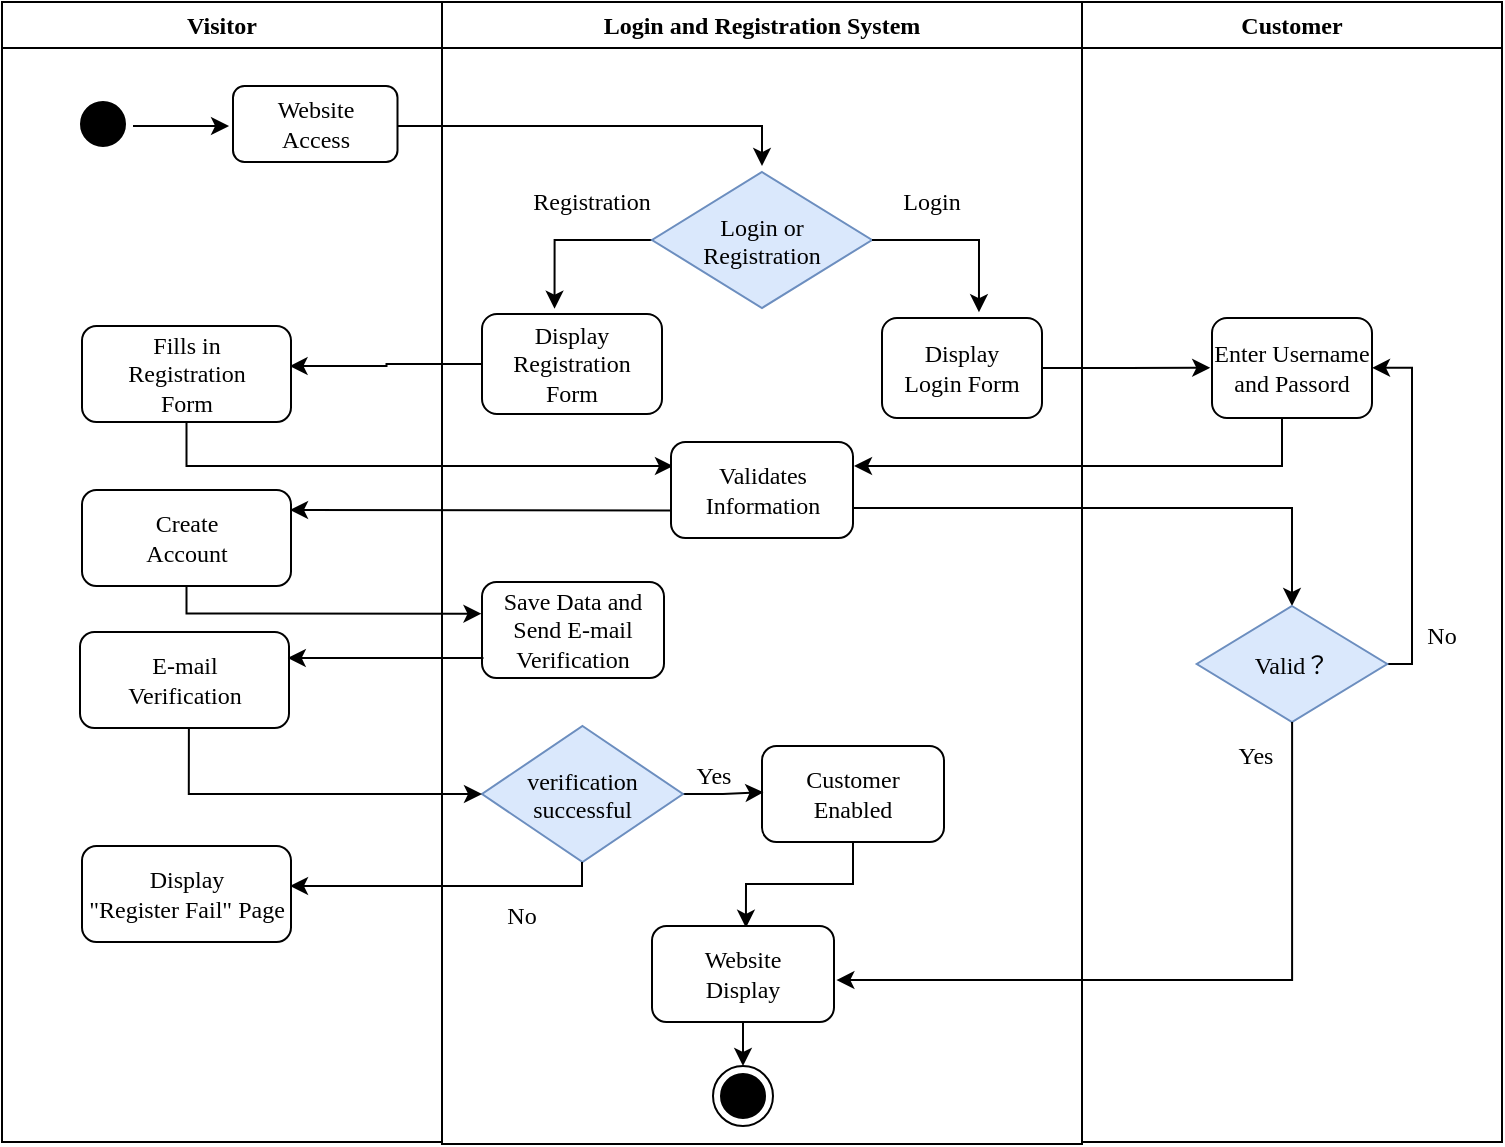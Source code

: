 <mxfile version="20.3.0" type="device" pages="3"><diagram name="01-Reg@Login" id="e7e014a7-5840-1c2e-5031-d8a46d1fe8dd"><mxGraphModel dx="827" dy="419" grid="1" gridSize="10" guides="1" tooltips="1" connect="1" arrows="1" fold="1" page="1" pageScale="1" pageWidth="1169" pageHeight="826" background="none" math="0" shadow="0"><root><mxCell id="0"/><mxCell id="1" parent="0"/><mxCell id="oDV0SuyUZyvY1McJ3fXZ-118" style="edgeStyle=orthogonalEdgeStyle;rounded=0;orthogonalLoop=1;jettySize=auto;html=1;entryX=-0.011;entryY=0.498;entryDx=0;entryDy=0;entryPerimeter=0;fontFamily=Garamond;" edge="1" parent="1" source="oDV0SuyUZyvY1McJ3fXZ-72" target="oDV0SuyUZyvY1McJ3fXZ-94"><mxGeometry relative="1" as="geometry"/></mxCell><mxCell id="oDV0SuyUZyvY1McJ3fXZ-115" style="edgeStyle=orthogonalEdgeStyle;rounded=0;orthogonalLoop=1;jettySize=auto;html=1;fontFamily=Garamond;entryX=0.5;entryY=0;entryDx=0;entryDy=0;" edge="1" parent="1" target="oDV0SuyUZyvY1McJ3fXZ-114"><mxGeometry relative="1" as="geometry"><mxPoint x="580" y="391" as="sourcePoint"/><mxPoint x="837" y="381" as="targetPoint"/><Array as="points"><mxPoint x="580" y="381"/><mxPoint x="845" y="381"/></Array></mxGeometry></mxCell><mxCell id="oDV0SuyUZyvY1McJ3fXZ-113" style="edgeStyle=orthogonalEdgeStyle;rounded=0;orthogonalLoop=1;jettySize=auto;html=1;fontFamily=Garamond;" edge="1" parent="1"><mxGeometry relative="1" as="geometry"><mxPoint x="845" y="311" as="sourcePoint"/><mxPoint x="626" y="360" as="targetPoint"/><Array as="points"><mxPoint x="840" y="311"/><mxPoint x="840" y="360"/></Array></mxGeometry></mxCell><mxCell id="oDV0SuyUZyvY1McJ3fXZ-63" style="edgeStyle=orthogonalEdgeStyle;rounded=0;orthogonalLoop=1;jettySize=auto;html=1;" edge="1" parent="1"><mxGeometry relative="1" as="geometry"><mxPoint x="580" y="210" as="targetPoint"/><mxPoint x="360" y="190" as="sourcePoint"/><Array as="points"><mxPoint x="580" y="190"/></Array></mxGeometry></mxCell><mxCell id="oDV0SuyUZyvY1McJ3fXZ-108" style="edgeStyle=orthogonalEdgeStyle;rounded=0;orthogonalLoop=1;jettySize=auto;html=1;entryX=-0.003;entryY=0.33;entryDx=0;entryDy=0;entryPerimeter=0;" edge="1" parent="1" source="oDV0SuyUZyvY1McJ3fXZ-76" target="oDV0SuyUZyvY1McJ3fXZ-80"><mxGeometry relative="1" as="geometry"><mxPoint x="420" y="434" as="targetPoint"/><Array as="points"><mxPoint x="292" y="434"/></Array></mxGeometry></mxCell><mxCell id="oDV0SuyUZyvY1McJ3fXZ-107" style="edgeStyle=orthogonalEdgeStyle;rounded=0;orthogonalLoop=1;jettySize=auto;html=1;entryX=0.011;entryY=0.25;entryDx=0;entryDy=0;entryPerimeter=0;" edge="1" parent="1" source="oDV0SuyUZyvY1McJ3fXZ-70" target="oDV0SuyUZyvY1McJ3fXZ-73"><mxGeometry relative="1" as="geometry"><mxPoint x="420" y="360" as="targetPoint"/><Array as="points"><mxPoint x="292" y="360"/></Array></mxGeometry></mxCell><mxCell id="oDV0SuyUZyvY1McJ3fXZ-99" style="edgeStyle=orthogonalEdgeStyle;rounded=0;orthogonalLoop=1;jettySize=auto;html=1;entryX=0.993;entryY=0.417;entryDx=0;entryDy=0;entryPerimeter=0;" edge="1" parent="1" source="oDV0SuyUZyvY1McJ3fXZ-71" target="oDV0SuyUZyvY1McJ3fXZ-70"><mxGeometry relative="1" as="geometry"/></mxCell><mxCell id="2" value="Visitor" style="swimlane;whiteSpace=wrap;fontFamily=Times New Roman;" parent="1" vertex="1"><mxGeometry x="200" y="128" width="220" height="570" as="geometry"/></mxCell><mxCell id="oDV0SuyUZyvY1McJ3fXZ-62" style="edgeStyle=orthogonalEdgeStyle;rounded=0;orthogonalLoop=1;jettySize=auto;html=1;entryX=-0.024;entryY=0.395;entryDx=0;entryDy=0;entryPerimeter=0;" edge="1" parent="2"><mxGeometry relative="1" as="geometry"><mxPoint x="65.5" y="62.01" as="sourcePoint"/><mxPoint x="113.526" y="62.01" as="targetPoint"/></mxGeometry></mxCell><mxCell id="oDV0SuyUZyvY1McJ3fXZ-60" value="v" style="ellipse;shape=startState;fillColor=#000000;strokeColor=#000000;" vertex="1" parent="2"><mxGeometry x="35.5" y="46" width="30" height="30" as="geometry"/></mxCell><mxCell id="oDV0SuyUZyvY1McJ3fXZ-61" value="&lt;div&gt;Website &lt;br&gt;&lt;/div&gt;&lt;div&gt;Access&lt;br&gt;&lt;/div&gt;" style="rounded=1;whiteSpace=wrap;html=1;strokeColor=#000000;fillColor=#FFFFFF;fontFamily=Times New Roman;" vertex="1" parent="2"><mxGeometry x="115.5" y="42" width="82.25" height="38" as="geometry"/></mxCell><mxCell id="oDV0SuyUZyvY1McJ3fXZ-70" value="Fills in &lt;br&gt;Registration &lt;br&gt;Form" style="rounded=1;whiteSpace=wrap;html=1;strokeColor=#000000;fillColor=#FFFFFF;fontFamily=Times New Roman;" vertex="1" parent="2"><mxGeometry x="40" y="162" width="104.5" height="48" as="geometry"/></mxCell><mxCell id="oDV0SuyUZyvY1McJ3fXZ-76" value="&lt;div&gt;Create&lt;/div&gt;&lt;div&gt;Account&lt;br&gt;&lt;/div&gt;" style="rounded=1;whiteSpace=wrap;html=1;strokeColor=#000000;fillColor=#FFFFFF;fontFamily=Times New Roman;" vertex="1" parent="2"><mxGeometry x="40" y="244" width="104.5" height="48" as="geometry"/></mxCell><mxCell id="oDV0SuyUZyvY1McJ3fXZ-84" value="&lt;div&gt;E-mail &lt;br&gt;&lt;/div&gt;&lt;div&gt;Verification&lt;/div&gt;" style="rounded=1;whiteSpace=wrap;html=1;strokeColor=#000000;fillColor=#FFFFFF;fontFamily=Times New Roman;" vertex="1" parent="2"><mxGeometry x="39" y="315" width="104.5" height="48" as="geometry"/></mxCell><mxCell id="oDV0SuyUZyvY1McJ3fXZ-90" value="&lt;div&gt;Display &lt;br&gt;&lt;/div&gt;&lt;div&gt;&quot;Register Fail&quot; Page&lt;/div&gt;" style="rounded=1;whiteSpace=wrap;html=1;strokeColor=#000000;fillColor=#FFFFFF;fontFamily=Times New Roman;" vertex="1" parent="2"><mxGeometry x="40" y="422" width="104.5" height="48" as="geometry"/></mxCell><mxCell id="3" value="Login and Registration System" style="swimlane;whiteSpace=wrap;fontFamily=Times New Roman;" parent="1" vertex="1"><mxGeometry x="420" y="128" width="320" height="571" as="geometry"><mxRectangle x="444.5" y="128" width="210" height="30" as="alternateBounds"/></mxGeometry></mxCell><mxCell id="oDV0SuyUZyvY1McJ3fXZ-121" style="edgeStyle=orthogonalEdgeStyle;rounded=0;orthogonalLoop=1;jettySize=auto;html=1;entryX=0.516;entryY=0.019;entryDx=0;entryDy=0;entryPerimeter=0;fontFamily=Garamond;" edge="1" parent="3" source="oDV0SuyUZyvY1McJ3fXZ-86" target="oDV0SuyUZyvY1McJ3fXZ-120"><mxGeometry relative="1" as="geometry"/></mxCell><mxCell id="oDV0SuyUZyvY1McJ3fXZ-53" style="edgeStyle=orthogonalEdgeStyle;rounded=0;orthogonalLoop=1;jettySize=auto;html=1;entryX=0.403;entryY=-0.053;entryDx=0;entryDy=0;entryPerimeter=0;" edge="1" parent="3" source="oDV0SuyUZyvY1McJ3fXZ-41" target="oDV0SuyUZyvY1McJ3fXZ-71"><mxGeometry relative="1" as="geometry"><mxPoint x="56.04" y="163" as="targetPoint"/><Array as="points"><mxPoint x="56" y="119"/></Array></mxGeometry></mxCell><mxCell id="oDV0SuyUZyvY1McJ3fXZ-41" value="Login or &#xA;Registration" style="rhombus;fillColor=#dae8fc;strokeColor=#6c8ebf;fontFamily=Times New Roman;" vertex="1" parent="3"><mxGeometry x="105" y="85" width="110" height="68" as="geometry"/></mxCell><mxCell id="oDV0SuyUZyvY1McJ3fXZ-49" style="edgeStyle=orthogonalEdgeStyle;rounded=0;orthogonalLoop=1;jettySize=auto;html=1;entryX=0.606;entryY=-0.058;entryDx=0;entryDy=0;entryPerimeter=0;exitX=1;exitY=0.5;exitDx=0;exitDy=0;" edge="1" parent="3" source="oDV0SuyUZyvY1McJ3fXZ-41" target="oDV0SuyUZyvY1McJ3fXZ-72"><mxGeometry relative="1" as="geometry"><mxPoint x="268.675" y="164" as="targetPoint"/></mxGeometry></mxCell><mxCell id="oDV0SuyUZyvY1McJ3fXZ-71" value="Display &lt;br&gt;Registration&lt;br&gt;Form" style="rounded=1;whiteSpace=wrap;html=1;strokeColor=#000000;fillColor=#FFFFFF;fontFamily=Times New Roman;" vertex="1" parent="3"><mxGeometry x="20" y="156" width="90" height="50" as="geometry"/></mxCell><mxCell id="oDV0SuyUZyvY1McJ3fXZ-72" value="Display &lt;br&gt;Login Form" style="rounded=1;whiteSpace=wrap;html=1;strokeColor=#000000;fillColor=#FFFFFF;fontFamily=Times New Roman;" vertex="1" parent="3"><mxGeometry x="220" y="158" width="80" height="50" as="geometry"/></mxCell><mxCell id="oDV0SuyUZyvY1McJ3fXZ-73" value="Validates&lt;br&gt;Information" style="rounded=1;whiteSpace=wrap;html=1;strokeColor=#000000;fillColor=#FFFFFF;fontFamily=Times New Roman;" vertex="1" parent="3"><mxGeometry x="114.5" y="220" width="91" height="48" as="geometry"/></mxCell><mxCell id="oDV0SuyUZyvY1McJ3fXZ-80" value="Save Data and Send E-mail Verification" style="rounded=1;whiteSpace=wrap;html=1;strokeColor=#000000;fillColor=#FFFFFF;fontFamily=Times New Roman;" vertex="1" parent="3"><mxGeometry x="20" y="290" width="91" height="48" as="geometry"/></mxCell><mxCell id="oDV0SuyUZyvY1McJ3fXZ-86" value="&lt;div&gt;Customer&lt;/div&gt;&lt;div&gt;Enabled&lt;br&gt;&lt;/div&gt;" style="rounded=1;whiteSpace=wrap;html=1;strokeColor=#000000;fillColor=#FFFFFF;fontFamily=Times New Roman;" vertex="1" parent="3"><mxGeometry x="160" y="372" width="91" height="48" as="geometry"/></mxCell><mxCell id="oDV0SuyUZyvY1McJ3fXZ-92" style="edgeStyle=orthogonalEdgeStyle;rounded=0;orthogonalLoop=1;jettySize=auto;html=1;entryX=0.008;entryY=0.482;entryDx=0;entryDy=0;entryPerimeter=0;" edge="1" parent="3" source="oDV0SuyUZyvY1McJ3fXZ-88" target="oDV0SuyUZyvY1McJ3fXZ-86"><mxGeometry relative="1" as="geometry"/></mxCell><mxCell id="oDV0SuyUZyvY1McJ3fXZ-88" value="verification&#xA;successful" style="rhombus;fillColor=#dae8fc;strokeColor=#6c8ebf;fontFamily=Times New Roman;" vertex="1" parent="3"><mxGeometry x="20" y="362" width="100.5" height="68" as="geometry"/></mxCell><mxCell id="oDV0SuyUZyvY1McJ3fXZ-123" style="edgeStyle=orthogonalEdgeStyle;rounded=0;orthogonalLoop=1;jettySize=auto;html=1;fontFamily=Garamond;" edge="1" parent="3" source="oDV0SuyUZyvY1McJ3fXZ-120" target="38"><mxGeometry relative="1" as="geometry"/></mxCell><mxCell id="oDV0SuyUZyvY1McJ3fXZ-120" value="&lt;div&gt;Website&lt;/div&gt;&lt;div&gt;Display&lt;br&gt;&lt;/div&gt;" style="rounded=1;whiteSpace=wrap;html=1;strokeColor=#000000;fillColor=#FFFFFF;fontFamily=Times New Roman;" vertex="1" parent="3"><mxGeometry x="105" y="462" width="91" height="48" as="geometry"/></mxCell><mxCell id="38" value="" style="ellipse;shape=endState;fillColor=#000000;strokeColor=#000000;" parent="3" vertex="1"><mxGeometry x="135.5" y="532" width="30" height="30" as="geometry"/></mxCell><mxCell id="oDV0SuyUZyvY1McJ3fXZ-124" value="Registration" style="text;html=1;strokeColor=none;fillColor=none;align=center;verticalAlign=middle;whiteSpace=wrap;rounded=0;fontFamily=Times New Roman;" vertex="1" parent="3"><mxGeometry x="45" y="85" width="60" height="30" as="geometry"/></mxCell><mxCell id="oDV0SuyUZyvY1McJ3fXZ-125" value="Login" style="text;html=1;strokeColor=none;fillColor=none;align=center;verticalAlign=middle;whiteSpace=wrap;rounded=0;fontFamily=Times New Roman;" vertex="1" parent="3"><mxGeometry x="215" y="85" width="60" height="30" as="geometry"/></mxCell><mxCell id="oDV0SuyUZyvY1McJ3fXZ-126" value="Yes" style="text;html=1;strokeColor=none;fillColor=none;align=center;verticalAlign=middle;whiteSpace=wrap;rounded=0;fontFamily=Times New Roman;" vertex="1" parent="3"><mxGeometry x="105.5" y="372" width="60" height="30" as="geometry"/></mxCell><mxCell id="oDV0SuyUZyvY1McJ3fXZ-127" value="No" style="text;html=1;strokeColor=none;fillColor=none;align=center;verticalAlign=middle;whiteSpace=wrap;rounded=0;fontFamily=Times New Roman;" vertex="1" parent="3"><mxGeometry x="10" y="442" width="60" height="30" as="geometry"/></mxCell><mxCell id="4" value="Customer" style="swimlane;whiteSpace=wrap;fontFamily=Times New Roman;" parent="1" vertex="1"><mxGeometry x="740" y="128" width="210" height="570" as="geometry"/></mxCell><mxCell id="oDV0SuyUZyvY1McJ3fXZ-94" value="Enter Username and Passord" style="rounded=1;whiteSpace=wrap;html=1;strokeColor=#000000;fillColor=#FFFFFF;fontFamily=Garamond;" vertex="1" parent="4"><mxGeometry x="65" y="158" width="80" height="50" as="geometry"/></mxCell><mxCell id="oDV0SuyUZyvY1McJ3fXZ-119" style="edgeStyle=orthogonalEdgeStyle;rounded=0;orthogonalLoop=1;jettySize=auto;html=1;entryX=1;entryY=0.498;entryDx=0;entryDy=0;entryPerimeter=0;fontFamily=Garamond;" edge="1" parent="4" source="oDV0SuyUZyvY1McJ3fXZ-114" target="oDV0SuyUZyvY1McJ3fXZ-94"><mxGeometry relative="1" as="geometry"><Array as="points"><mxPoint x="165" y="331"/><mxPoint x="165" y="183"/></Array></mxGeometry></mxCell><mxCell id="oDV0SuyUZyvY1McJ3fXZ-114" value="Valid？" style="rhombus;fillColor=#dae8fc;strokeColor=#6c8ebf;fontFamily=Times New Roman;" vertex="1" parent="4"><mxGeometry x="57.37" y="302" width="95.25" height="58" as="geometry"/></mxCell><mxCell id="oDV0SuyUZyvY1McJ3fXZ-128" value="Yes" style="text;html=1;strokeColor=none;fillColor=none;align=center;verticalAlign=middle;whiteSpace=wrap;rounded=0;fontFamily=Times New Roman;" vertex="1" parent="4"><mxGeometry x="57.37" y="362" width="60" height="30" as="geometry"/></mxCell><mxCell id="oDV0SuyUZyvY1McJ3fXZ-129" value="No" style="text;html=1;strokeColor=none;fillColor=none;align=center;verticalAlign=middle;whiteSpace=wrap;rounded=0;fontFamily=Times New Roman;" vertex="1" parent="4"><mxGeometry x="150" y="302" width="60" height="30" as="geometry"/></mxCell><mxCell id="oDV0SuyUZyvY1McJ3fXZ-89" style="edgeStyle=orthogonalEdgeStyle;rounded=0;orthogonalLoop=1;jettySize=auto;html=1;entryX=0;entryY=0.5;entryDx=0;entryDy=0;exitX=0.521;exitY=1.001;exitDx=0;exitDy=0;exitPerimeter=0;" edge="1" parent="1" source="oDV0SuyUZyvY1McJ3fXZ-84" target="oDV0SuyUZyvY1McJ3fXZ-88"><mxGeometry relative="1" as="geometry"><mxPoint x="282" y="500" as="sourcePoint"/><Array as="points"><mxPoint x="294" y="524"/></Array></mxGeometry></mxCell><mxCell id="oDV0SuyUZyvY1McJ3fXZ-109" style="edgeStyle=orthogonalEdgeStyle;rounded=0;orthogonalLoop=1;jettySize=auto;html=1;exitX=-0.004;exitY=0.714;exitDx=0;exitDy=0;exitPerimeter=0;" edge="1" parent="1" source="oDV0SuyUZyvY1McJ3fXZ-73"><mxGeometry relative="1" as="geometry"><mxPoint x="344" y="382" as="targetPoint"/><Array as="points"><mxPoint x="344" y="382"/></Array></mxGeometry></mxCell><mxCell id="oDV0SuyUZyvY1McJ3fXZ-110" style="edgeStyle=orthogonalEdgeStyle;rounded=0;orthogonalLoop=1;jettySize=auto;html=1;exitX=0.008;exitY=0.791;exitDx=0;exitDy=0;exitPerimeter=0;entryX=0.994;entryY=0.27;entryDx=0;entryDy=0;entryPerimeter=0;" edge="1" parent="1" source="oDV0SuyUZyvY1McJ3fXZ-80" target="oDV0SuyUZyvY1McJ3fXZ-84"><mxGeometry relative="1" as="geometry"><mxPoint x="448.636" y="392.272" as="sourcePoint"/><mxPoint x="354" y="392" as="targetPoint"/><Array as="points"><mxPoint x="350" y="456"/><mxPoint x="350" y="456"/></Array></mxGeometry></mxCell><mxCell id="oDV0SuyUZyvY1McJ3fXZ-111" style="edgeStyle=orthogonalEdgeStyle;rounded=0;orthogonalLoop=1;jettySize=auto;html=1;" edge="1" parent="1"><mxGeometry relative="1" as="geometry"><mxPoint x="490" y="558" as="sourcePoint"/><mxPoint x="344" y="570" as="targetPoint"/><Array as="points"><mxPoint x="490" y="558"/><mxPoint x="490" y="570"/></Array></mxGeometry></mxCell><mxCell id="oDV0SuyUZyvY1McJ3fXZ-122" style="edgeStyle=orthogonalEdgeStyle;rounded=0;orthogonalLoop=1;jettySize=auto;html=1;entryX=1.013;entryY=0.563;entryDx=0;entryDy=0;entryPerimeter=0;fontFamily=Garamond;" edge="1" parent="1" source="oDV0SuyUZyvY1McJ3fXZ-114" target="oDV0SuyUZyvY1McJ3fXZ-120"><mxGeometry relative="1" as="geometry"><Array as="points"><mxPoint x="845" y="617"/></Array></mxGeometry></mxCell></root></mxGraphModel></diagram><diagram name="02-Purchase" id="s1gFqYn6brTNbiQuRJCW"><mxGraphModel dx="1021" dy="518" grid="1" gridSize="10" guides="1" tooltips="1" connect="1" arrows="1" fold="1" page="1" pageScale="1" pageWidth="1169" pageHeight="826" background="none" math="0" shadow="0"><root><mxCell id="eyspusqXt9dTFEmAIll9-0"/><mxCell id="eyspusqXt9dTFEmAIll9-1" parent="eyspusqXt9dTFEmAIll9-0"/><mxCell id="0vI4m7N15hpGPnX4GxwY-43" style="edgeStyle=orthogonalEdgeStyle;rounded=0;orthogonalLoop=1;jettySize=auto;html=1;entryX=0.994;entryY=0.533;entryDx=0;entryDy=0;entryPerimeter=0;strokeWidth=1;fontFamily=Times New Roman;" edge="1" parent="eyspusqXt9dTFEmAIll9-1" target="0vI4m7N15hpGPnX4GxwY-42"><mxGeometry relative="1" as="geometry"><mxPoint x="910" y="1031" as="sourcePoint"/><Array as="points"><mxPoint x="920" y="1031"/><mxPoint x="920" y="1082"/></Array></mxGeometry></mxCell><mxCell id="0vI4m7N15hpGPnX4GxwY-41" style="edgeStyle=orthogonalEdgeStyle;rounded=0;orthogonalLoop=1;jettySize=auto;html=1;strokeWidth=1;fontFamily=Times New Roman;" edge="1" parent="eyspusqXt9dTFEmAIll9-1"><mxGeometry relative="1" as="geometry"><mxPoint x="930" y="1042" as="sourcePoint"/><mxPoint x="350" y="1036" as="targetPoint"/><Array as="points"><mxPoint x="930" y="1036"/></Array></mxGeometry></mxCell><mxCell id="0vI4m7N15hpGPnX4GxwY-37" style="edgeStyle=orthogonalEdgeStyle;rounded=0;orthogonalLoop=1;jettySize=auto;html=1;entryX=1.004;entryY=0.563;entryDx=0;entryDy=0;entryPerimeter=0;strokeWidth=1;fontFamily=Times New Roman;" edge="1" parent="eyspusqXt9dTFEmAIll9-1" target="0vI4m7N15hpGPnX4GxwY-36"><mxGeometry relative="1" as="geometry"><mxPoint x="920" y="951" as="sourcePoint"/><Array as="points"><mxPoint x="920" y="983"/></Array></mxGeometry></mxCell><mxCell id="0vI4m7N15hpGPnX4GxwY-35" style="edgeStyle=orthogonalEdgeStyle;rounded=0;orthogonalLoop=1;jettySize=auto;html=1;strokeWidth=1;fontFamily=Times New Roman;" edge="1" parent="eyspusqXt9dTFEmAIll9-1" source="0vI4m7N15hpGPnX4GxwY-24"><mxGeometry relative="1" as="geometry"><mxPoint x="870" y="951" as="targetPoint"/><Array as="points"><mxPoint x="740" y="951"/></Array></mxGeometry></mxCell><mxCell id="0vI4m7N15hpGPnX4GxwY-33" style="edgeStyle=orthogonalEdgeStyle;rounded=0;orthogonalLoop=1;jettySize=auto;html=1;entryX=1.004;entryY=0.579;entryDx=0;entryDy=0;entryPerimeter=0;strokeWidth=1;fontFamily=Times New Roman;" edge="1" parent="eyspusqXt9dTFEmAIll9-1" source="0vI4m7N15hpGPnX4GxwY-24" target="0vI4m7N15hpGPnX4GxwY-32"><mxGeometry relative="1" as="geometry"><Array as="points"><mxPoint x="740" y="914"/></Array></mxGeometry></mxCell><mxCell id="0vI4m7N15hpGPnX4GxwY-28" style="edgeStyle=orthogonalEdgeStyle;rounded=0;orthogonalLoop=1;jettySize=auto;html=1;entryX=1.016;entryY=0.517;entryDx=0;entryDy=0;entryPerimeter=0;strokeWidth=1;fontFamily=Times New Roman;" edge="1" parent="eyspusqXt9dTFEmAIll9-1" source="0vI4m7N15hpGPnX4GxwY-25" target="0vI4m7N15hpGPnX4GxwY-24"><mxGeometry relative="1" as="geometry"/></mxCell><mxCell id="0vI4m7N15hpGPnX4GxwY-26" style="edgeStyle=orthogonalEdgeStyle;rounded=0;orthogonalLoop=1;jettySize=auto;html=1;entryX=-0.003;entryY=0.502;entryDx=0;entryDy=0;entryPerimeter=0;strokeWidth=1;fontFamily=Times New Roman;" edge="1" parent="eyspusqXt9dTFEmAIll9-1" source="0vI4m7N15hpGPnX4GxwY-17" target="0vI4m7N15hpGPnX4GxwY-23"><mxGeometry relative="1" as="geometry"/></mxCell><mxCell id="0vI4m7N15hpGPnX4GxwY-12" style="edgeStyle=orthogonalEdgeStyle;rounded=0;orthogonalLoop=1;jettySize=auto;html=1;strokeWidth=1;fontFamily=Times New Roman;" edge="1" parent="eyspusqXt9dTFEmAIll9-1"><mxGeometry relative="1" as="geometry"><mxPoint x="370" y="806" as="targetPoint"/><mxPoint x="510" y="761" as="sourcePoint"/><Array as="points"><mxPoint x="510" y="806"/></Array></mxGeometry></mxCell><mxCell id="0vI4m7N15hpGPnX4GxwY-2" style="edgeStyle=orthogonalEdgeStyle;rounded=0;orthogonalLoop=1;jettySize=auto;html=1;entryX=0.004;entryY=0.533;entryDx=0;entryDy=0;entryPerimeter=0;fontFamily=Times New Roman;" edge="1" parent="eyspusqXt9dTFEmAIll9-1" target="CTUg7CmSzIj1mtE9K3FL-24"><mxGeometry relative="1" as="geometry"><mxPoint x="300" y="501" as="sourcePoint"/><Array as="points"><mxPoint x="300" y="562"/></Array></mxGeometry></mxCell><mxCell id="CTUg7CmSzIj1mtE9K3FL-29" style="edgeStyle=orthogonalEdgeStyle;rounded=0;orthogonalLoop=1;jettySize=auto;html=1;entryX=0.004;entryY=0.476;entryDx=0;entryDy=0;entryPerimeter=0;fontFamily=Times New Roman;" edge="1" parent="eyspusqXt9dTFEmAIll9-1" source="eyspusqXt9dTFEmAIll9-12" target="CTUg7CmSzIj1mtE9K3FL-0"><mxGeometry relative="1" as="geometry"/></mxCell><mxCell id="CTUg7CmSzIj1mtE9K3FL-28" style="edgeStyle=orthogonalEdgeStyle;rounded=0;orthogonalLoop=1;jettySize=auto;html=1;entryX=1;entryY=0.526;entryDx=0;entryDy=0;entryPerimeter=0;fontFamily=Times New Roman;" edge="1" parent="eyspusqXt9dTFEmAIll9-1" source="CTUg7CmSzIj1mtE9K3FL-0" target="CTUg7CmSzIj1mtE9K3FL-2"><mxGeometry relative="1" as="geometry"><Array as="points"><mxPoint x="525" y="142"/></Array></mxGeometry></mxCell><mxCell id="CTUg7CmSzIj1mtE9K3FL-23" style="edgeStyle=orthogonalEdgeStyle;rounded=0;orthogonalLoop=1;jettySize=auto;html=1;entryX=1.036;entryY=0.517;entryDx=0;entryDy=0;entryPerimeter=0;fontFamily=Times New Roman;" edge="1" parent="eyspusqXt9dTFEmAIll9-1" source="CTUg7CmSzIj1mtE9K3FL-18" target="CTUg7CmSzIj1mtE9K3FL-22"><mxGeometry relative="1" as="geometry"/></mxCell><mxCell id="eyspusqXt9dTFEmAIll9-9" value="Customer" style="swimlane;whiteSpace=wrap;fontFamily=Times New Roman;" vertex="1" parent="eyspusqXt9dTFEmAIll9-1"><mxGeometry x="170" y="20" width="240" height="1110" as="geometry"/></mxCell><mxCell id="0vI4m7N15hpGPnX4GxwY-45" style="edgeStyle=orthogonalEdgeStyle;rounded=0;orthogonalLoop=1;jettySize=auto;html=1;entryX=0.5;entryY=0;entryDx=0;entryDy=0;strokeWidth=1;fontFamily=Times New Roman;" edge="1" parent="eyspusqXt9dTFEmAIll9-9" source="0vI4m7N15hpGPnX4GxwY-40" target="eyspusqXt9dTFEmAIll9-31"><mxGeometry relative="1" as="geometry"/></mxCell><mxCell id="CTUg7CmSzIj1mtE9K3FL-9" style="edgeStyle=orthogonalEdgeStyle;rounded=0;orthogonalLoop=1;jettySize=auto;html=1;entryX=0.5;entryY=0;entryDx=0;entryDy=0;entryPerimeter=0;fontFamily=Times New Roman;" edge="1" parent="eyspusqXt9dTFEmAIll9-9" source="CTUg7CmSzIj1mtE9K3FL-6" target="CTUg7CmSzIj1mtE9K3FL-8"><mxGeometry relative="1" as="geometry"/></mxCell><mxCell id="eyspusqXt9dTFEmAIll9-10" style="edgeStyle=orthogonalEdgeStyle;rounded=0;orthogonalLoop=1;jettySize=auto;html=1;entryX=-0.024;entryY=0.395;entryDx=0;entryDy=0;entryPerimeter=0;" edge="1" parent="eyspusqXt9dTFEmAIll9-9"><mxGeometry relative="1" as="geometry"><mxPoint x="65.5" y="62.01" as="sourcePoint"/><mxPoint x="113.526" y="62.01" as="targetPoint"/></mxGeometry></mxCell><mxCell id="eyspusqXt9dTFEmAIll9-11" value="v" style="ellipse;shape=startState;fillColor=#000000;strokeColor=#000000;" vertex="1" parent="eyspusqXt9dTFEmAIll9-9"><mxGeometry x="35.5" y="46" width="30" height="30" as="geometry"/></mxCell><mxCell id="eyspusqXt9dTFEmAIll9-12" value="&lt;div&gt;Website &lt;br&gt;&lt;/div&gt;&lt;div&gt;Access&lt;br&gt;&lt;/div&gt;" style="rounded=1;whiteSpace=wrap;html=1;strokeColor=#000000;fillColor=#FFFFFF;fontFamily=Times New Roman;" vertex="1" parent="eyspusqXt9dTFEmAIll9-9"><mxGeometry x="115.5" y="42" width="82.25" height="38" as="geometry"/></mxCell><mxCell id="CTUg7CmSzIj1mtE9K3FL-11" style="edgeStyle=orthogonalEdgeStyle;rounded=0;orthogonalLoop=1;jettySize=auto;html=1;fontFamily=Times New Roman;" edge="1" parent="eyspusqXt9dTFEmAIll9-9" source="eyspusqXt9dTFEmAIll9-13"><mxGeometry relative="1" as="geometry"><mxPoint x="140" y="242" as="targetPoint"/></mxGeometry></mxCell><mxCell id="eyspusqXt9dTFEmAIll9-13" value="Product Choose" style="rounded=1;whiteSpace=wrap;html=1;strokeColor=#000000;fillColor=#FFFFFF;fontFamily=Times New Roman;" vertex="1" parent="eyspusqXt9dTFEmAIll9-9"><mxGeometry x="80" y="172" width="120" height="38" as="geometry"/></mxCell><mxCell id="CTUg7CmSzIj1mtE9K3FL-12" style="edgeStyle=orthogonalEdgeStyle;rounded=0;orthogonalLoop=1;jettySize=auto;html=1;entryX=0.503;entryY=-0.006;entryDx=0;entryDy=0;entryPerimeter=0;fontFamily=Times New Roman;" edge="1" parent="eyspusqXt9dTFEmAIll9-9" source="CTUg7CmSzIj1mtE9K3FL-2" target="eyspusqXt9dTFEmAIll9-13"><mxGeometry relative="1" as="geometry"/></mxCell><mxCell id="CTUg7CmSzIj1mtE9K3FL-2" value="&lt;div&gt;Website Display&lt;br&gt;&lt;/div&gt;" style="rounded=1;whiteSpace=wrap;html=1;strokeColor=#000000;fillColor=#FFFFFF;fontFamily=Times New Roman;" vertex="1" parent="eyspusqXt9dTFEmAIll9-9"><mxGeometry x="80" y="102" width="120" height="38" as="geometry"/></mxCell><mxCell id="CTUg7CmSzIj1mtE9K3FL-6" value="Add to Shopping Cart" style="rounded=1;whiteSpace=wrap;html=1;strokeColor=#000000;fillColor=#FFFFFF;fontFamily=Times New Roman;" vertex="1" parent="eyspusqXt9dTFEmAIll9-9"><mxGeometry x="78.75" y="242" width="120" height="38" as="geometry"/></mxCell><mxCell id="CTUg7CmSzIj1mtE9K3FL-15" style="edgeStyle=orthogonalEdgeStyle;rounded=0;orthogonalLoop=1;jettySize=auto;html=1;entryX=0.5;entryY=0;entryDx=0;entryDy=0;fontFamily=Times New Roman;" edge="1" parent="eyspusqXt9dTFEmAIll9-9" source="CTUg7CmSzIj1mtE9K3FL-8" target="CTUg7CmSzIj1mtE9K3FL-14"><mxGeometry relative="1" as="geometry"/></mxCell><mxCell id="CTUg7CmSzIj1mtE9K3FL-8" value="Purchase Data Entry" style="rounded=1;whiteSpace=wrap;html=1;strokeColor=#000000;fillColor=#FFFFFF;fontFamily=Times New Roman;" vertex="1" parent="eyspusqXt9dTFEmAIll9-9"><mxGeometry x="78.75" y="312" width="120" height="38" as="geometry"/></mxCell><mxCell id="CTUg7CmSzIj1mtE9K3FL-16" style="edgeStyle=orthogonalEdgeStyle;rounded=0;orthogonalLoop=1;jettySize=auto;html=1;entryX=0;entryY=0.526;entryDx=0;entryDy=0;entryPerimeter=0;fontFamily=Times New Roman;" edge="1" parent="eyspusqXt9dTFEmAIll9-9" source="CTUg7CmSzIj1mtE9K3FL-14" target="CTUg7CmSzIj1mtE9K3FL-2"><mxGeometry relative="1" as="geometry"><Array as="points"><mxPoint x="50" y="416"/><mxPoint x="50" y="122"/></Array></mxGeometry></mxCell><mxCell id="CTUg7CmSzIj1mtE9K3FL-14" value="Checkout ?" style="rhombus;fillColor=#dae8fc;strokeColor=#6c8ebf;fontFamily=Times New Roman;" vertex="1" parent="eyspusqXt9dTFEmAIll9-9"><mxGeometry x="83.75" y="382" width="110" height="68" as="geometry"/></mxCell><mxCell id="CTUg7CmSzIj1mtE9K3FL-22" value="Payment Method Selection" style="rounded=1;whiteSpace=wrap;html=1;strokeColor=#000000;fillColor=#FFFFFF;fontFamily=Times New Roman;fontStyle=0" vertex="1" parent="eyspusqXt9dTFEmAIll9-9"><mxGeometry x="77.75" y="462" width="120" height="38" as="geometry"/></mxCell><mxCell id="0vI4m7N15hpGPnX4GxwY-0" value="&lt;div&gt;Display &lt;br&gt;&lt;/div&gt;&lt;div&gt;&quot;Payment Fail&quot; Page&lt;/div&gt;" style="rounded=1;whiteSpace=wrap;html=1;strokeColor=#000000;fillColor=#FFFFFF;fontFamily=Times New Roman;" vertex="1" parent="eyspusqXt9dTFEmAIll9-9"><mxGeometry x="80" y="597" width="120" height="48" as="geometry"/></mxCell><mxCell id="0vI4m7N15hpGPnX4GxwY-7" value="&lt;div&gt;Display &lt;br&gt;&lt;/div&gt;&lt;div&gt;&quot;Payment Succesful&quot; Page&lt;/div&gt;" style="rounded=1;whiteSpace=wrap;html=1;strokeColor=#000000;fillColor=#FFFFFF;fontFamily=Times New Roman;" vertex="1" parent="eyspusqXt9dTFEmAIll9-9"><mxGeometry x="80" y="684" width="120" height="48" as="geometry"/></mxCell><mxCell id="0vI4m7N15hpGPnX4GxwY-11" value="Recived Order Confirmation" style="rounded=1;whiteSpace=wrap;html=1;strokeColor=#000000;fillColor=#FFFFFF;fontFamily=Times New Roman;" vertex="1" parent="eyspusqXt9dTFEmAIll9-9"><mxGeometry x="77.75" y="762" width="120" height="48" as="geometry"/></mxCell><mxCell id="0vI4m7N15hpGPnX4GxwY-40" value="Recived Pacakges" style="rounded=1;whiteSpace=wrap;html=1;strokeColor=#000000;fillColor=#FFFFFF;fontFamily=Times New Roman;" vertex="1" parent="eyspusqXt9dTFEmAIll9-9"><mxGeometry x="78.75" y="992" width="120" height="48" as="geometry"/></mxCell><mxCell id="eyspusqXt9dTFEmAIll9-31" value="" style="ellipse;shape=endState;fillColor=#000000;strokeColor=#000000;" vertex="1" parent="eyspusqXt9dTFEmAIll9-9"><mxGeometry x="122.75" y="1060" width="30" height="30" as="geometry"/></mxCell><mxCell id="eyspusqXt9dTFEmAIll9-17" value="System" style="swimlane;whiteSpace=wrap;fontFamily=Times New Roman;" vertex="1" parent="eyspusqXt9dTFEmAIll9-1"><mxGeometry x="410" y="20" width="230" height="1110" as="geometry"><mxRectangle x="444.5" y="128" width="210" height="30" as="alternateBounds"/></mxGeometry></mxCell><mxCell id="CTUg7CmSzIj1mtE9K3FL-0" value="Login" style="rounded=1;whiteSpace=wrap;html=1;strokeColor=#000000;fillColor=#FFFFFF;fontFamily=Times New Roman;" vertex="1" parent="eyspusqXt9dTFEmAIll9-17"><mxGeometry x="77.5" y="42" width="75" height="40" as="geometry"/></mxCell><mxCell id="CTUg7CmSzIj1mtE9K3FL-20" style="edgeStyle=orthogonalEdgeStyle;rounded=0;orthogonalLoop=1;jettySize=auto;html=1;entryX=0.496;entryY=0.035;entryDx=0;entryDy=0;entryPerimeter=0;fontFamily=Times New Roman;" edge="1" parent="eyspusqXt9dTFEmAIll9-17" source="CTUg7CmSzIj1mtE9K3FL-17" target="CTUg7CmSzIj1mtE9K3FL-18"><mxGeometry relative="1" as="geometry"/></mxCell><mxCell id="CTUg7CmSzIj1mtE9K3FL-17" value="Calculate Cost" style="rounded=1;whiteSpace=wrap;html=1;strokeColor=#000000;fillColor=#FFFFFF;fontFamily=Times New Roman;" vertex="1" parent="eyspusqXt9dTFEmAIll9-17"><mxGeometry x="77.5" y="401" width="75" height="40" as="geometry"/></mxCell><mxCell id="CTUg7CmSzIj1mtE9K3FL-18" value="Order Page View" style="rounded=1;whiteSpace=wrap;html=1;strokeColor=#000000;fillColor=#FFFFFF;fontFamily=Times New Roman;" vertex="1" parent="eyspusqXt9dTFEmAIll9-17"><mxGeometry x="77.5" y="462" width="75" height="40" as="geometry"/></mxCell><mxCell id="CTUg7CmSzIj1mtE9K3FL-30" style="edgeStyle=orthogonalEdgeStyle;rounded=0;orthogonalLoop=1;jettySize=auto;html=1;entryX=0.5;entryY=0;entryDx=0;entryDy=0;fontFamily=Times New Roman;" edge="1" parent="eyspusqXt9dTFEmAIll9-17" source="CTUg7CmSzIj1mtE9K3FL-24" target="CTUg7CmSzIj1mtE9K3FL-27"><mxGeometry relative="1" as="geometry"/></mxCell><mxCell id="CTUg7CmSzIj1mtE9K3FL-24" value="Payment Verification" style="rounded=1;whiteSpace=wrap;html=1;strokeColor=#000000;fillColor=#FFFFFF;fontFamily=Times New Roman;" vertex="1" parent="eyspusqXt9dTFEmAIll9-17"><mxGeometry x="55" y="522" width="120" height="38" as="geometry"/></mxCell><mxCell id="CTUg7CmSzIj1mtE9K3FL-27" value="&#xA;Payment &#xA;Successful?&#xA;" style="rhombus;fillColor=#dae8fc;strokeColor=#6c8ebf;fontFamily=Times New Roman;" vertex="1" parent="eyspusqXt9dTFEmAIll9-17"><mxGeometry x="60" y="587" width="110" height="58" as="geometry"/></mxCell><mxCell id="0vI4m7N15hpGPnX4GxwY-30" style="edgeStyle=orthogonalEdgeStyle;rounded=0;orthogonalLoop=1;jettySize=auto;html=1;entryX=0.504;entryY=0.022;entryDx=0;entryDy=0;entryPerimeter=0;strokeWidth=1;fontFamily=Times New Roman;" edge="1" parent="eyspusqXt9dTFEmAIll9-17" source="0vI4m7N15hpGPnX4GxwY-9" target="0vI4m7N15hpGPnX4GxwY-29"><mxGeometry relative="1" as="geometry"/></mxCell><mxCell id="0vI4m7N15hpGPnX4GxwY-9" value="Send Order Confirmation by E-mail" style="rounded=1;whiteSpace=wrap;html=1;strokeColor=#000000;fillColor=#FFFFFF;fontFamily=Times New Roman;" vertex="1" parent="eyspusqXt9dTFEmAIll9-17"><mxGeometry x="55" y="722" width="120" height="38" as="geometry"/></mxCell><mxCell id="0vI4m7N15hpGPnX4GxwY-29" value="&lt;div&gt;Order Status&lt;/div&gt;&lt;div&gt;&amp;nbsp;“New”/“Paid”&lt;/div&gt;" style="rounded=1;whiteSpace=wrap;html=1;strokeColor=#000000;fillColor=#FFFFFF;fontFamily=Times New Roman;fontStyle=0" vertex="1" parent="eyspusqXt9dTFEmAIll9-17"><mxGeometry x="55" y="804" width="120" height="38" as="geometry"/></mxCell><mxCell id="0vI4m7N15hpGPnX4GxwY-32" value="&lt;div&gt;Update Order Status &lt;br&gt;&lt;/div&gt;&lt;div&gt;“Picked”&lt;/div&gt;" style="rounded=1;whiteSpace=wrap;html=1;strokeColor=#000000;fillColor=#FFFFFF;fontFamily=Times New Roman;" vertex="1" parent="eyspusqXt9dTFEmAIll9-17"><mxGeometry x="55" y="872" width="120" height="38" as="geometry"/></mxCell><mxCell id="0vI4m7N15hpGPnX4GxwY-36" value="&lt;div&gt;Update Order Status &lt;br&gt;&lt;/div&gt;&lt;div&gt;“Shipping”&lt;/div&gt;" style="rounded=1;whiteSpace=wrap;html=1;strokeColor=#000000;fillColor=#FFFFFF;fontFamily=Times New Roman;" vertex="1" parent="eyspusqXt9dTFEmAIll9-17"><mxGeometry x="55" y="942" width="120" height="38" as="geometry"/></mxCell><mxCell id="0vI4m7N15hpGPnX4GxwY-42" value="&lt;div&gt;Update Order Status &lt;br&gt;&lt;/div&gt;&lt;div&gt;“Deliverd”&lt;/div&gt;" style="rounded=1;whiteSpace=wrap;html=1;strokeColor=#000000;fillColor=#FFFFFF;fontFamily=Times New Roman;" vertex="1" parent="eyspusqXt9dTFEmAIll9-17"><mxGeometry x="55" y="1042" width="120" height="38" as="geometry"/></mxCell><mxCell id="eyspusqXt9dTFEmAIll9-36" value="Salesperson" style="swimlane;whiteSpace=wrap;fontFamily=Times New Roman;" vertex="1" parent="eyspusqXt9dTFEmAIll9-1"><mxGeometry x="640" y="20" width="190" height="1110" as="geometry"/></mxCell><mxCell id="0vI4m7N15hpGPnX4GxwY-19" style="edgeStyle=orthogonalEdgeStyle;rounded=0;orthogonalLoop=1;jettySize=auto;html=1;strokeWidth=1;fontFamily=Times New Roman;entryX=0.497;entryY=0.006;entryDx=0;entryDy=0;entryPerimeter=0;" edge="1" parent="eyspusqXt9dTFEmAIll9-36" source="0vI4m7N15hpGPnX4GxwY-13" target="0vI4m7N15hpGPnX4GxwY-17"><mxGeometry relative="1" as="geometry"/></mxCell><mxCell id="0vI4m7N15hpGPnX4GxwY-13" value="Receive Order " style="rounded=1;whiteSpace=wrap;html=1;strokeColor=#000000;fillColor=#FFFFFF;fontFamily=Times New Roman;" vertex="1" parent="eyspusqXt9dTFEmAIll9-36"><mxGeometry x="40" y="682" width="120" height="38" as="geometry"/></mxCell><mxCell id="0vI4m7N15hpGPnX4GxwY-17" value="Contact Shipper" style="rounded=1;whiteSpace=wrap;html=1;strokeColor=#000000;fillColor=#FFFFFF;fontFamily=Times New Roman;" vertex="1" parent="eyspusqXt9dTFEmAIll9-36"><mxGeometry x="40" y="772" width="120" height="38" as="geometry"/></mxCell><mxCell id="0vI4m7N15hpGPnX4GxwY-24" value="Deliver to the Shipper" style="rounded=1;whiteSpace=wrap;html=1;strokeColor=#000000;fillColor=#FFFFFF;fontFamily=Times New Roman;" vertex="1" parent="eyspusqXt9dTFEmAIll9-36"><mxGeometry x="40" y="842" width="120" height="38" as="geometry"/></mxCell><mxCell id="CTUg7CmSzIj1mtE9K3FL-19" style="edgeStyle=orthogonalEdgeStyle;rounded=0;orthogonalLoop=1;jettySize=auto;html=1;entryX=-0.068;entryY=0.359;entryDx=0;entryDy=0;entryPerimeter=0;fontFamily=Times New Roman;" edge="1" parent="eyspusqXt9dTFEmAIll9-1" source="CTUg7CmSzIj1mtE9K3FL-14" target="CTUg7CmSzIj1mtE9K3FL-17"><mxGeometry relative="1" as="geometry"/></mxCell><mxCell id="0vI4m7N15hpGPnX4GxwY-1" style="edgeStyle=orthogonalEdgeStyle;rounded=0;orthogonalLoop=1;jettySize=auto;html=1;entryX=1.006;entryY=0.397;entryDx=0;entryDy=0;entryPerimeter=0;fontFamily=Times New Roman;" edge="1" parent="eyspusqXt9dTFEmAIll9-1" source="CTUg7CmSzIj1mtE9K3FL-27" target="0vI4m7N15hpGPnX4GxwY-0"><mxGeometry relative="1" as="geometry"/></mxCell><mxCell id="0vI4m7N15hpGPnX4GxwY-3" style="edgeStyle=orthogonalEdgeStyle;rounded=0;orthogonalLoop=1;jettySize=auto;html=1;fontFamily=Times New Roman;" edge="1" parent="eyspusqXt9dTFEmAIll9-1" source="CTUg7CmSzIj1mtE9K3FL-27"><mxGeometry relative="1" as="geometry"><mxPoint x="525" y="692" as="targetPoint"/></mxGeometry></mxCell><mxCell id="0vI4m7N15hpGPnX4GxwY-6" value="" style="endArrow=none;html=1;rounded=0;fontFamily=Times New Roman;strokeWidth=5;" edge="1" parent="eyspusqXt9dTFEmAIll9-1"><mxGeometry width="50" height="50" relative="1" as="geometry"><mxPoint x="470" y="692" as="sourcePoint"/><mxPoint x="580" y="692" as="targetPoint"/></mxGeometry></mxCell><mxCell id="0vI4m7N15hpGPnX4GxwY-8" style="edgeStyle=orthogonalEdgeStyle;rounded=0;orthogonalLoop=1;jettySize=auto;html=1;strokeWidth=1;fontFamily=Times New Roman;" edge="1" parent="eyspusqXt9dTFEmAIll9-1"><mxGeometry relative="1" as="geometry"><mxPoint x="370" y="722" as="targetPoint"/><mxPoint x="500" y="692" as="sourcePoint"/><Array as="points"><mxPoint x="500" y="722"/></Array></mxGeometry></mxCell><mxCell id="0vI4m7N15hpGPnX4GxwY-10" style="edgeStyle=orthogonalEdgeStyle;rounded=0;orthogonalLoop=1;jettySize=auto;html=1;strokeWidth=1;fontFamily=Times New Roman;entryX=0.504;entryY=0.006;entryDx=0;entryDy=0;entryPerimeter=0;" edge="1" parent="eyspusqXt9dTFEmAIll9-1" target="0vI4m7N15hpGPnX4GxwY-9"><mxGeometry relative="1" as="geometry"><mxPoint x="360" y="752" as="targetPoint"/><mxPoint x="520" y="692" as="sourcePoint"/><Array as="points"><mxPoint x="525" y="692"/></Array></mxGeometry></mxCell><mxCell id="0vI4m7N15hpGPnX4GxwY-20" value="Salesperson" style="swimlane;whiteSpace=wrap;fontFamily=Times New Roman;" vertex="1" parent="eyspusqXt9dTFEmAIll9-1"><mxGeometry x="830" y="20" width="190" height="1110" as="geometry"/></mxCell><mxCell id="0vI4m7N15hpGPnX4GxwY-39" style="edgeStyle=orthogonalEdgeStyle;rounded=0;orthogonalLoop=1;jettySize=auto;html=1;entryX=0.501;entryY=-0.04;entryDx=0;entryDy=0;entryPerimeter=0;strokeWidth=1;fontFamily=Times New Roman;" edge="1" parent="0vI4m7N15hpGPnX4GxwY-20" source="0vI4m7N15hpGPnX4GxwY-34" target="0vI4m7N15hpGPnX4GxwY-38"><mxGeometry relative="1" as="geometry"/></mxCell><mxCell id="0vI4m7N15hpGPnX4GxwY-27" style="edgeStyle=orthogonalEdgeStyle;rounded=0;orthogonalLoop=1;jettySize=auto;html=1;entryX=0.497;entryY=-0.04;entryDx=0;entryDy=0;entryPerimeter=0;strokeWidth=1;fontFamily=Times New Roman;" edge="1" parent="0vI4m7N15hpGPnX4GxwY-20" source="0vI4m7N15hpGPnX4GxwY-23" target="0vI4m7N15hpGPnX4GxwY-25"><mxGeometry relative="1" as="geometry"/></mxCell><mxCell id="0vI4m7N15hpGPnX4GxwY-23" value="Receive Order" style="rounded=1;whiteSpace=wrap;html=1;strokeColor=#000000;fillColor=#FFFFFF;fontFamily=Times New Roman;" vertex="1" parent="0vI4m7N15hpGPnX4GxwY-20"><mxGeometry x="30" y="772" width="120" height="38" as="geometry"/></mxCell><mxCell id="0vI4m7N15hpGPnX4GxwY-25" value="Turn to the warehouse" style="rounded=1;whiteSpace=wrap;html=1;strokeColor=#000000;fillColor=#FFFFFF;fontFamily=Times New Roman;" vertex="1" parent="0vI4m7N15hpGPnX4GxwY-20"><mxGeometry x="30" y="842" width="120" height="38" as="geometry"/></mxCell><mxCell id="0vI4m7N15hpGPnX4GxwY-34" value="Got Packages" style="rounded=1;whiteSpace=wrap;html=1;strokeColor=#000000;fillColor=#FFFFFF;fontFamily=Times New Roman;" vertex="1" parent="0vI4m7N15hpGPnX4GxwY-20"><mxGeometry x="30" y="912" width="120" height="38" as="geometry"/></mxCell><mxCell id="0vI4m7N15hpGPnX4GxwY-38" value="Shiiping to the Customer" style="rounded=1;whiteSpace=wrap;html=1;strokeColor=#000000;fillColor=#FFFFFF;fontFamily=Times New Roman;" vertex="1" parent="0vI4m7N15hpGPnX4GxwY-20"><mxGeometry x="30" y="992" width="120" height="38" as="geometry"/></mxCell><mxCell id="0vI4m7N15hpGPnX4GxwY-31" style="edgeStyle=orthogonalEdgeStyle;rounded=0;orthogonalLoop=1;jettySize=auto;html=1;strokeWidth=1;fontFamily=Times New Roman;entryX=0;entryY=0.526;entryDx=0;entryDy=0;entryPerimeter=0;" edge="1" parent="eyspusqXt9dTFEmAIll9-1" target="0vI4m7N15hpGPnX4GxwY-13"><mxGeometry relative="1" as="geometry"><mxPoint x="670" y="722" as="targetPoint"/><mxPoint x="550" y="692" as="sourcePoint"/><Array as="points"><mxPoint x="550" y="722"/></Array></mxGeometry></mxCell></root></mxGraphModel></diagram><diagram id="YqJor5apZjvcnlZ1tIh-" name="Page-3"><mxGraphModel dx="868" dy="440" grid="1" gridSize="10" guides="1" tooltips="1" connect="1" arrows="1" fold="1" page="1" pageScale="1" pageWidth="850" pageHeight="1100" math="0" shadow="0"><root><mxCell id="0"/><mxCell id="1" parent="0"/></root></mxGraphModel></diagram></mxfile>